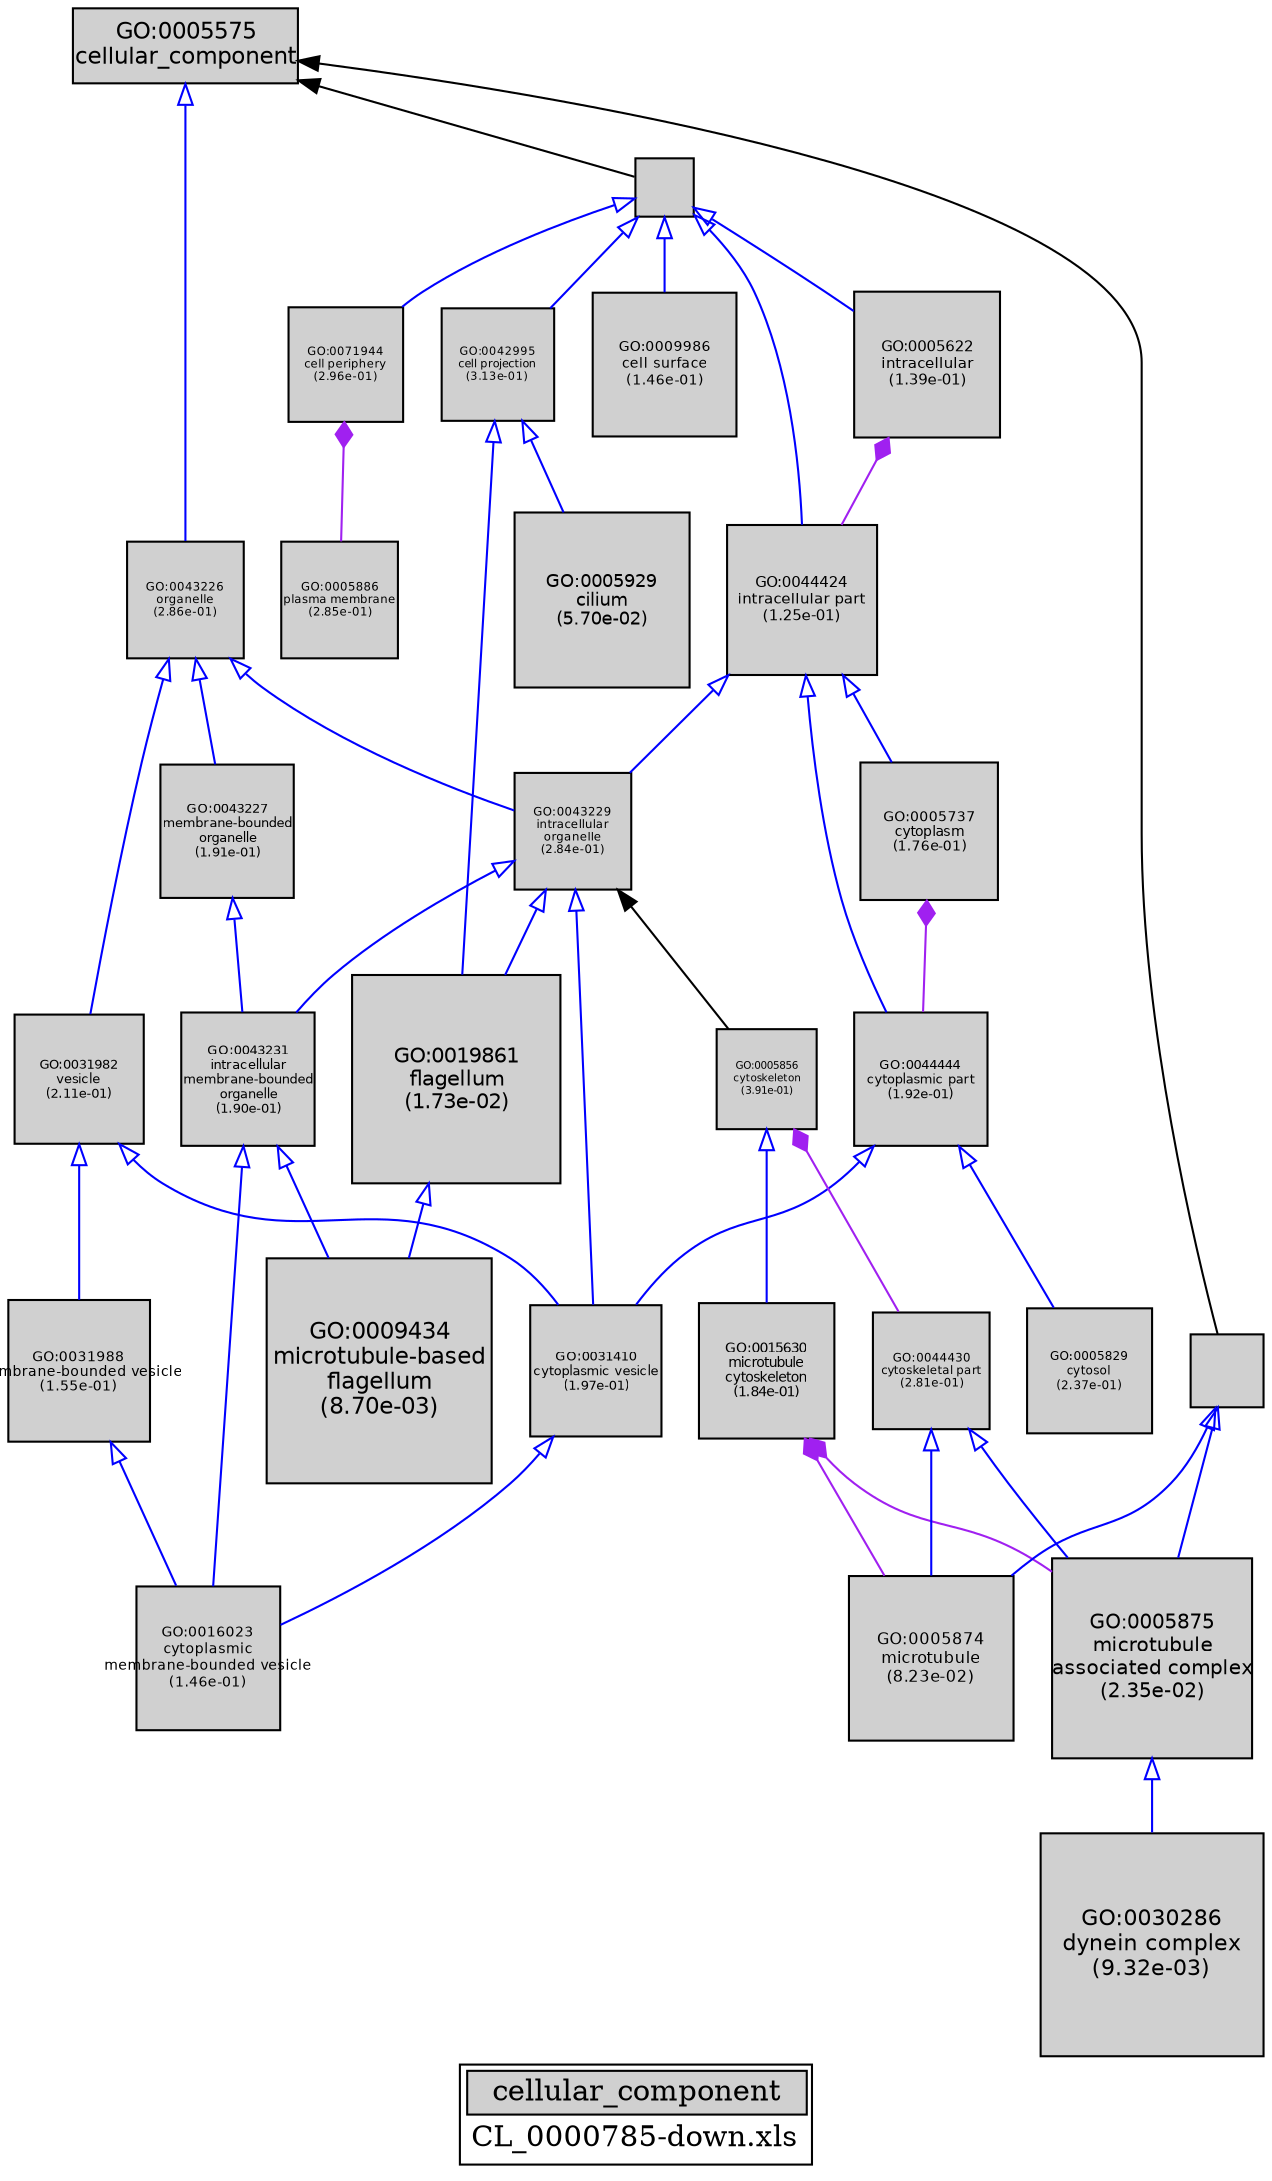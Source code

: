 digraph "cellular_component" {
graph [ bgcolor = "#FFFFFF", label = <<TABLE COLOR="black" BGCOLOR="white"><TR><TD COLSPAN="2" BGCOLOR="#D0D0D0"><FONT COLOR="black">cellular_component</FONT></TD></TR><TR><TD BORDER="0">CL_0000785-down.xls</TD></TR></TABLE>> ];
node [ fontname = "Helvetica" ];

subgraph "nodes" {

node [ style = "filled", fixedsize = "true", width = 1, shape = "box", fontsize = 9, fillcolor = "#D0D0D0", fontcolor = "black", color = "black" ];

"GO:0005875" [ URL = "#GO:0005875", label = <<TABLE BORDER="0"><TR><TD>GO:0005875<BR/>microtubule<BR/>associated complex<BR/>(2.35e-02)</TD></TR></TABLE>>, width = 1.33467588311, shape = "box", fontsize = 9.60966635839, height = 1.33467588311 ];
"GO:0005737" [ URL = "#GO:0005737", label = <<TABLE BORDER="0"><TR><TD>GO:0005737<BR/>cytoplasm<BR/>(1.76e-01)</TD></TR></TABLE>>, width = 0.911823310983, shape = "box", fontsize = 6.56512783908, height = 0.911823310983 ];
"GO:0031988" [ URL = "#GO:0031988", label = <<TABLE BORDER="0"><TR><TD>GO:0031988<BR/>membrane-bounded vesicle<BR/>(1.55e-01)</TD></TR></TABLE>>, width = 0.943975698414, shape = "box", fontsize = 6.79662502858, height = 0.943975698414 ];
"GO:0071944" [ URL = "#GO:0071944", label = <<TABLE BORDER="0"><TR><TD>GO:0071944<BR/>cell periphery<BR/>(2.96e-01)</TD></TR></TABLE>>, width = 0.764580483991, shape = "box", fontsize = 5.50497948473, height = 0.764580483991 ];
"GO:0005622" [ URL = "#GO:0005622", label = <<TABLE BORDER="0"><TR><TD>GO:0005622<BR/>intracellular<BR/>(1.39e-01)</TD></TR></TABLE>>, width = 0.97047082594, shape = "box", fontsize = 6.98738994677, height = 0.97047082594 ];
"GO:0043231" [ URL = "#GO:0043231", label = <<TABLE BORDER="0"><TR><TD>GO:0043231<BR/>intracellular<BR/>membrane-bounded<BR/>organelle<BR/>(1.90e-01)</TD></TR></TABLE>>, width = 0.891464065808, shape = "box", fontsize = 6.41854127381, height = 0.891464065808 ];
"GO:0009434" [ URL = "#GO:0009434", label = <<TABLE BORDER="0"><TR><TD>GO:0009434<BR/>microtubule-based<BR/>flagellum<BR/>(8.70e-03)</TD></TR></TABLE>>, width = 1.5, shape = "box", fontsize = 10.8, height = 1.5 ];
"GO:0009986" [ URL = "#GO:0009986", label = <<TABLE BORDER="0"><TR><TD>GO:0009986<BR/>cell surface<BR/>(1.46e-01)</TD></TR></TABLE>>, width = 0.958441933693, shape = "box", fontsize = 6.90078192259, height = 0.958441933693 ];
"GO:0043226" [ URL = "#GO:0043226", label = <<TABLE BORDER="0"><TR><TD>GO:0043226<BR/>organelle<BR/>(2.86e-01)</TD></TR></TABLE>>, width = 0.775038185898, shape = "box", fontsize = 5.58027493847, height = 0.775038185898 ];
"GO:0015630" [ URL = "#GO:0015630", label = <<TABLE BORDER="0"><TR><TD>GO:0015630<BR/>microtubule<BR/>cytoskeleton<BR/>(1.84e-01)</TD></TR></TABLE>>, width = 0.899554977606, shape = "box", fontsize = 6.47679583876, height = 0.899554977606 ];
"GO:0005929" [ URL = "#GO:0005929", label = <<TABLE BORDER="0"><TR><TD>GO:0005929<BR/>cilium<BR/>(5.70e-02)</TD></TR></TABLE>>, width = 1.16737942121, shape = "box", fontsize = 8.40513183269, height = 1.16737942121 ];
"GO:0043229" [ URL = "#GO:0043229", label = <<TABLE BORDER="0"><TR><TD>GO:0043229<BR/>intracellular<BR/>organelle<BR/>(2.84e-01)</TD></TR></TABLE>>, width = 0.777783579919, shape = "box", fontsize = 5.60004177542, height = 0.777783579919 ];
"GO:0044444" [ URL = "#GO:0044444", label = <<TABLE BORDER="0"><TR><TD>GO:0044444<BR/>cytoplasmic part<BR/>(1.92e-01)</TD></TR></TABLE>>, width = 0.888428478392, shape = "box", fontsize = 6.39668504442, height = 0.888428478392 ];
"GO:0005886" [ URL = "#GO:0005886", label = <<TABLE BORDER="0"><TR><TD>GO:0005886<BR/>plasma membrane<BR/>(2.85e-01)</TD></TR></TABLE>>, width = 0.775920174103, shape = "box", fontsize = 5.58662525354, height = 0.775920174103 ];
"GO:0005856" [ URL = "#GO:0005856", label = <<TABLE BORDER="0"><TR><TD>GO:0005856<BR/>cytoskeleton<BR/>(3.91e-01)</TD></TR></TABLE>>, width = 0.672916065441, shape = "box", fontsize = 5.0, height = 0.672916065441 ];
"GO:0043234" [ URL = "#GO:0043234", label = "", width = 0.488735724591, shape = "box", height = 0.488735724591 ];
"GO:0031982" [ URL = "#GO:0031982", label = <<TABLE BORDER="0"><TR><TD>GO:0031982<BR/>vesicle<BR/>(2.11e-01)</TD></TR></TABLE>>, width = 0.862290651799, shape = "box", fontsize = 6.20849269295, height = 0.862290651799 ];
"GO:0005829" [ URL = "#GO:0005829", label = <<TABLE BORDER="0"><TR><TD>GO:0005829<BR/>cytosol<BR/>(2.37e-01)</TD></TR></TABLE>>, width = 0.830290847979, shape = "box", fontsize = 5.97809410545, height = 0.830290847979 ];
"GO:0019861" [ URL = "#GO:0019861", label = <<TABLE BORDER="0"><TR><TD>GO:0019861<BR/>flagellum<BR/>(1.73e-02)</TD></TR></TABLE>>, width = 1.38721711773, shape = "box", fontsize = 9.98796324762, height = 1.38721711773 ];
"GO:0016023" [ URL = "#GO:0016023", label = <<TABLE BORDER="0"><TR><TD>GO:0016023<BR/>cytoplasmic<BR/>membrane-bounded vesicle<BR/>(1.46e-01)</TD></TR></TABLE>>, width = 0.958906217327, shape = "box", fontsize = 6.90412476476, height = 0.958906217327 ];
"GO:0043227" [ URL = "#GO:0043227", label = <<TABLE BORDER="0"><TR><TD>GO:0043227<BR/>membrane-bounded<BR/>organelle<BR/>(1.91e-01)</TD></TR></TABLE>>, width = 0.889711065003, shape = "box", fontsize = 6.40591966802, height = 0.889711065003 ];
"GO:0005575" [ URL = "#GO:0005575", label = <<TABLE BORDER="0"><TR><TD>GO:0005575<BR/>cellular_component</TD></TR></TABLE>>, width = 1.5, shape = "box", fontsize = 10.8 ];
"GO:0044464" [ URL = "#GO:0044464", label = "", width = 0.387091410579, shape = "box", height = 0.387091410579 ];
"GO:0044430" [ URL = "#GO:0044430", label = <<TABLE BORDER="0"><TR><TD>GO:0044430<BR/>cytoskeletal part<BR/>(2.81e-01)</TD></TR></TABLE>>, width = 0.780763613798, shape = "box", fontsize = 5.62149801935, height = 0.780763613798 ];
"GO:0044424" [ URL = "#GO:0044424", label = <<TABLE BORDER="0"><TR><TD>GO:0044424<BR/>intracellular part<BR/>(1.25e-01)</TD></TR></TABLE>>, width = 0.995854411431, shape = "box", fontsize = 7.1701517623, height = 0.995854411431 ];
"GO:0042995" [ URL = "#GO:0042995", label = <<TABLE BORDER="0"><TR><TD>GO:0042995<BR/>cell projection<BR/>(3.13e-01)</TD></TR></TABLE>>, width = 0.746962169863, shape = "box", fontsize = 5.37812762301, height = 0.746962169863 ];
"GO:0005874" [ URL = "#GO:0005874", label = <<TABLE BORDER="0"><TR><TD>GO:0005874<BR/>microtubule<BR/>(8.23e-02)</TD></TR></TABLE>>, width = 1.09050045587, shape = "box", fontsize = 7.85160328229, height = 1.09050045587 ];
"GO:0031410" [ URL = "#GO:0031410", label = <<TABLE BORDER="0"><TR><TD>GO:0031410<BR/>cytoplasmic vesicle<BR/>(1.97e-01)</TD></TR></TABLE>>, width = 0.881232456726, shape = "box", fontsize = 6.34487368843, height = 0.881232456726 ];
"GO:0030286" [ URL = "#GO:0030286", label = <<TABLE BORDER="0"><TR><TD>GO:0030286<BR/>dynein complex<BR/>(9.32e-03)</TD></TR></TABLE>>, width = 1.4891413541, shape = "box", fontsize = 10.7218177495, height = 1.4891413541 ];
}
subgraph "edges" {


edge [ dir = "back", weight = 1 ];
subgraph "regulates" {


edge [ color = "cyan", arrowtail = "none" ];
subgraph "positive" {


edge [ color = "green", arrowtail = "vee" ];
}
subgraph "negative" {


edge [ color = "red", arrowtail = "tee" ];
}
}
subgraph "part_of" {


edge [ color = "purple", arrowtail = "diamond", weight = 2.5 ];
"GO:0005737" -> "GO:0044444";
"GO:0005856" -> "GO:0044430";
"GO:0015630" -> "GO:0005874";
"GO:0071944" -> "GO:0005886";
"GO:0005622" -> "GO:0044424";
"GO:0015630" -> "GO:0005875";
}
subgraph "is_a" {


edge [ color = "blue", arrowtail = "empty", weight = 5.0 ];
"GO:0043226" -> "GO:0031982";
"GO:0044430" -> "GO:0005875";
"GO:0044424" -> "GO:0044444";
"GO:0043226" -> "GO:0043227";
"GO:0043229" -> "GO:0019861";
"GO:0043227" -> "GO:0043231";
"GO:0044424" -> "GO:0043229";
"GO:0043229" -> "GO:0031410";
"GO:0044424" -> "GO:0005737";
"GO:0043234" -> "GO:0005875";
"GO:0044464" -> "GO:0009986";
"GO:0044444" -> "GO:0005829";
"GO:0031988" -> "GO:0016023";
"GO:0044464" -> "GO:0042995";
"GO:0044444" -> "GO:0031410";
"GO:0044464" -> "GO:0005622";
"GO:0042995" -> "GO:0005929";
"GO:0005875" -> "GO:0030286";
"GO:0031982" -> "GO:0031988";
"GO:0044464" -> "GO:0071944";
"GO:0043231" -> "GO:0009434";
"GO:0043234" -> "GO:0005874";
"GO:0019861" -> "GO:0009434";
"GO:0043229" -> "GO:0043231";
"GO:0031410" -> "GO:0016023";
"GO:0043231" -> "GO:0016023";
"GO:0043226" -> "GO:0043229";
"GO:0042995" -> "GO:0019861";
"GO:0005575" -> "GO:0043226";
"GO:0044464" -> "GO:0044424";
"GO:0031982" -> "GO:0031410";
"GO:0005856" -> "GO:0015630";
"GO:0044430" -> "GO:0005874";
}
"GO:0005575" -> "GO:0044464";
"GO:0043229" -> "GO:0005856";
"GO:0005575" -> "GO:0043234";
}
}
